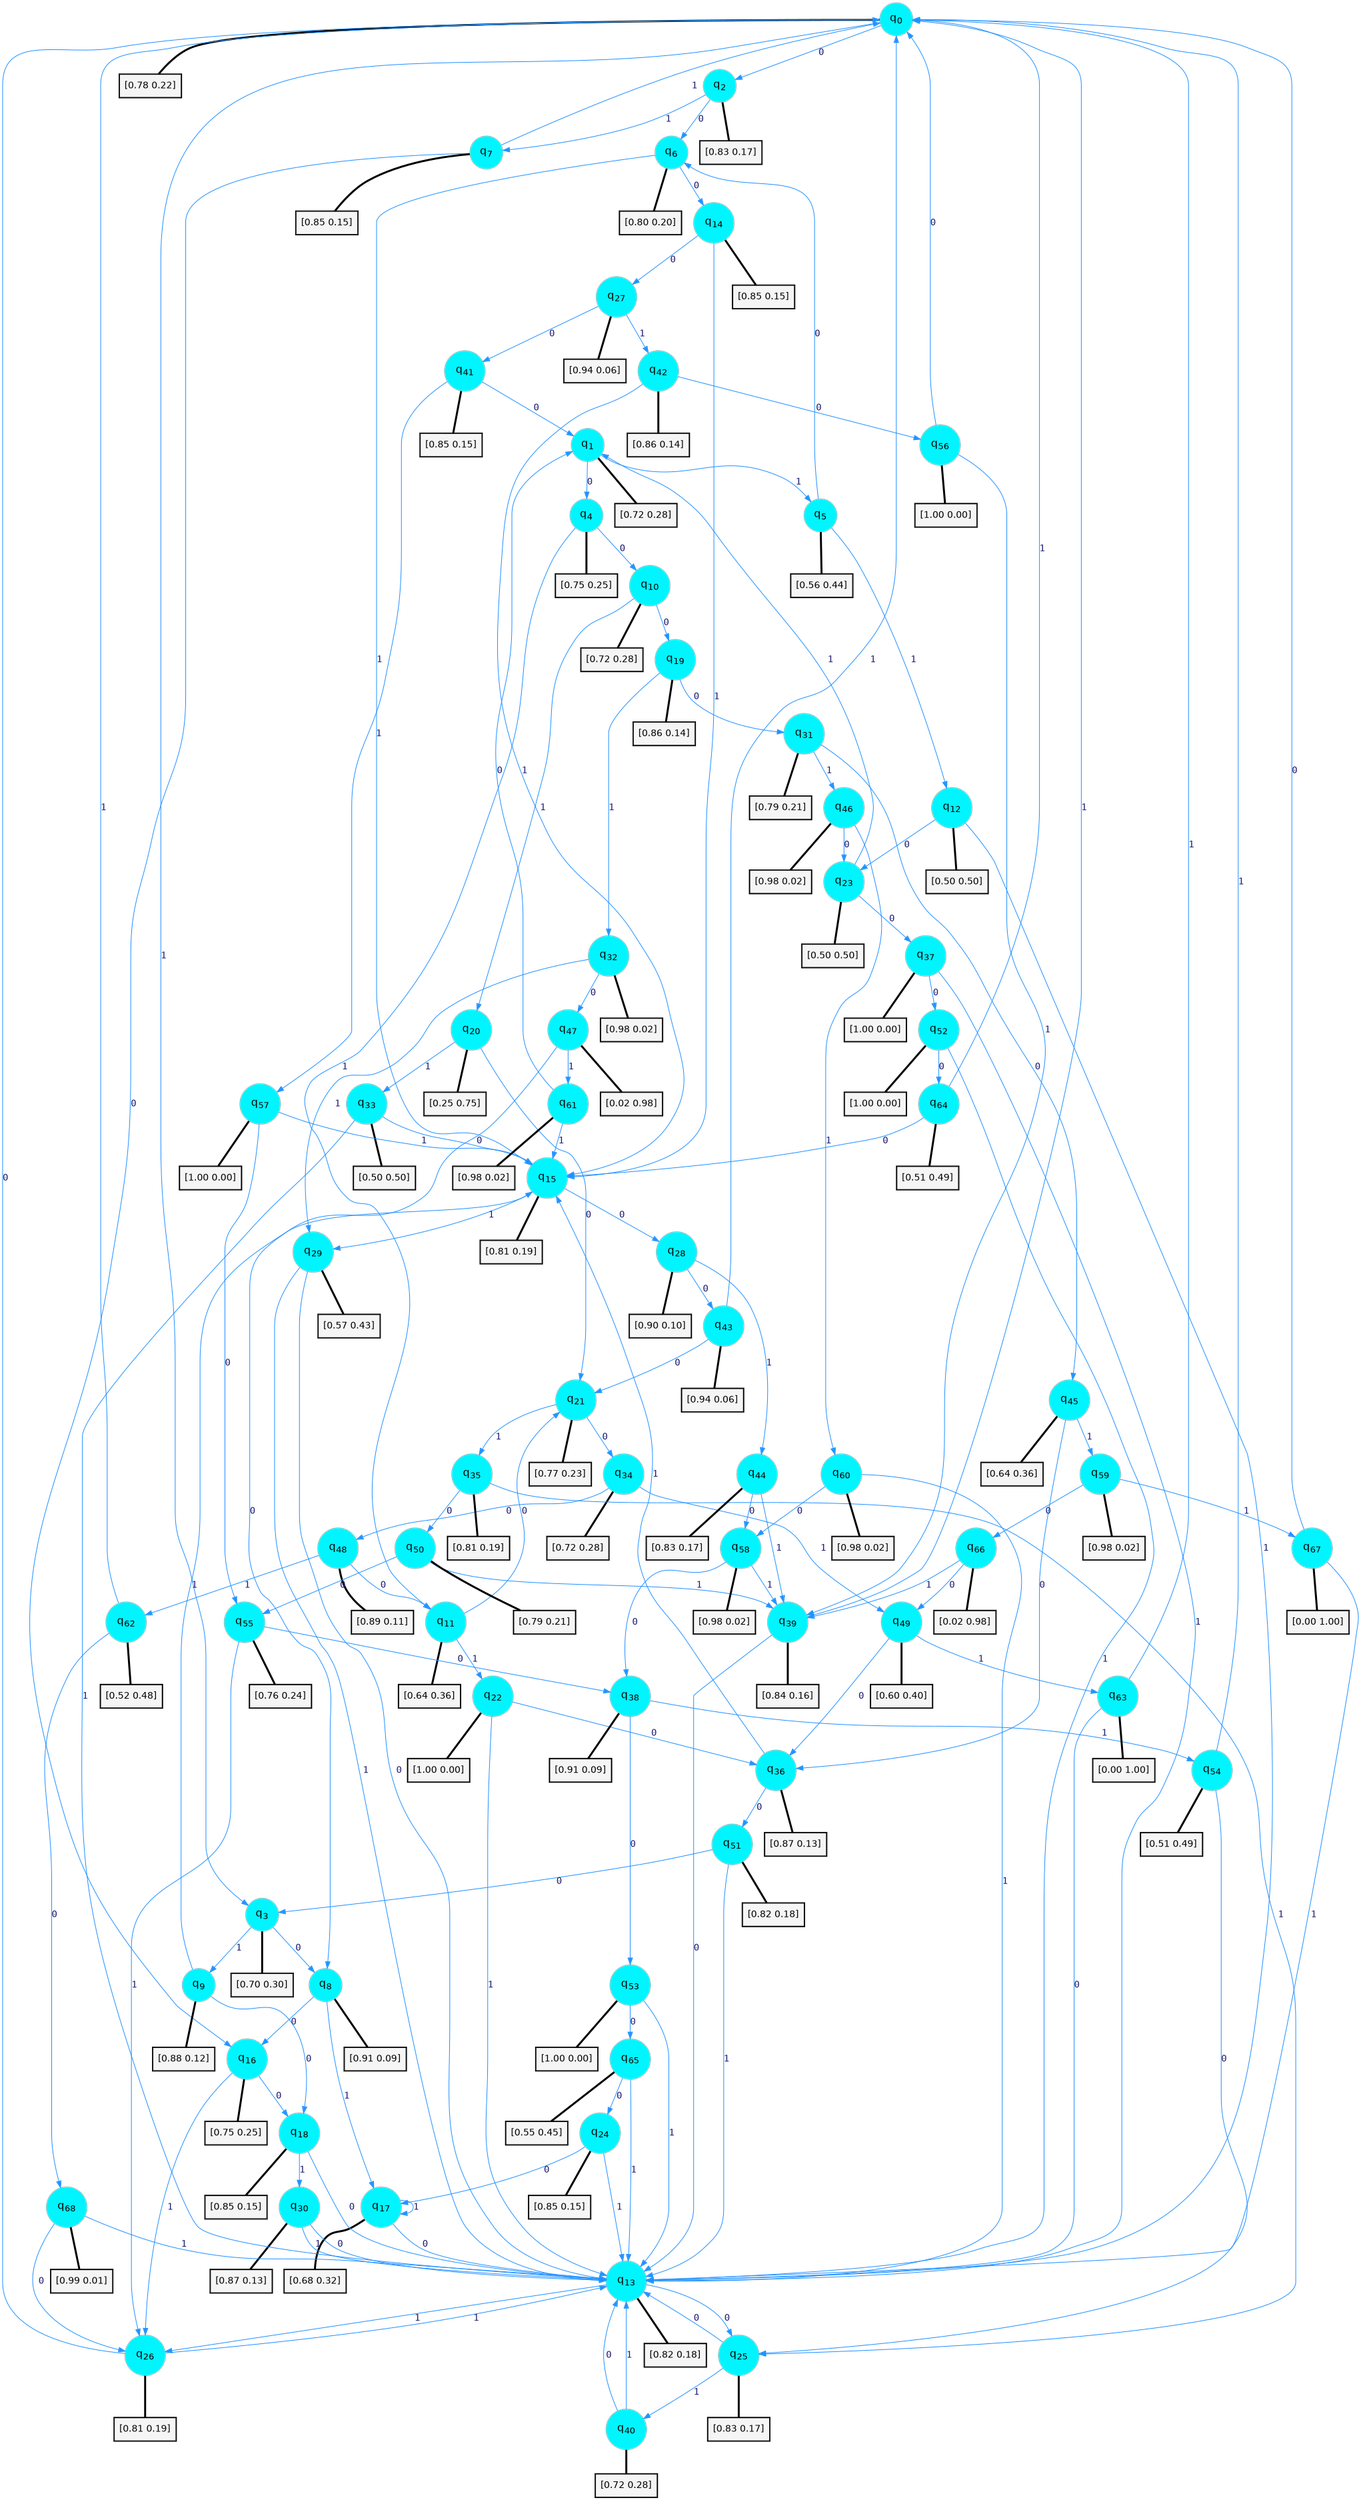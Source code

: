 digraph G {
graph [
bgcolor=transparent, dpi=300, rankdir=TD, size="40,25"];
node [
color=gray, fillcolor=turquoise1, fontcolor=black, fontname=Helvetica, fontsize=16, fontweight=bold, shape=circle, style=filled];
edge [
arrowsize=1, color=dodgerblue1, fontcolor=midnightblue, fontname=courier, fontweight=bold, penwidth=1, style=solid, weight=20];
0[label=<q<SUB>0</SUB>>];
1[label=<q<SUB>1</SUB>>];
2[label=<q<SUB>2</SUB>>];
3[label=<q<SUB>3</SUB>>];
4[label=<q<SUB>4</SUB>>];
5[label=<q<SUB>5</SUB>>];
6[label=<q<SUB>6</SUB>>];
7[label=<q<SUB>7</SUB>>];
8[label=<q<SUB>8</SUB>>];
9[label=<q<SUB>9</SUB>>];
10[label=<q<SUB>10</SUB>>];
11[label=<q<SUB>11</SUB>>];
12[label=<q<SUB>12</SUB>>];
13[label=<q<SUB>13</SUB>>];
14[label=<q<SUB>14</SUB>>];
15[label=<q<SUB>15</SUB>>];
16[label=<q<SUB>16</SUB>>];
17[label=<q<SUB>17</SUB>>];
18[label=<q<SUB>18</SUB>>];
19[label=<q<SUB>19</SUB>>];
20[label=<q<SUB>20</SUB>>];
21[label=<q<SUB>21</SUB>>];
22[label=<q<SUB>22</SUB>>];
23[label=<q<SUB>23</SUB>>];
24[label=<q<SUB>24</SUB>>];
25[label=<q<SUB>25</SUB>>];
26[label=<q<SUB>26</SUB>>];
27[label=<q<SUB>27</SUB>>];
28[label=<q<SUB>28</SUB>>];
29[label=<q<SUB>29</SUB>>];
30[label=<q<SUB>30</SUB>>];
31[label=<q<SUB>31</SUB>>];
32[label=<q<SUB>32</SUB>>];
33[label=<q<SUB>33</SUB>>];
34[label=<q<SUB>34</SUB>>];
35[label=<q<SUB>35</SUB>>];
36[label=<q<SUB>36</SUB>>];
37[label=<q<SUB>37</SUB>>];
38[label=<q<SUB>38</SUB>>];
39[label=<q<SUB>39</SUB>>];
40[label=<q<SUB>40</SUB>>];
41[label=<q<SUB>41</SUB>>];
42[label=<q<SUB>42</SUB>>];
43[label=<q<SUB>43</SUB>>];
44[label=<q<SUB>44</SUB>>];
45[label=<q<SUB>45</SUB>>];
46[label=<q<SUB>46</SUB>>];
47[label=<q<SUB>47</SUB>>];
48[label=<q<SUB>48</SUB>>];
49[label=<q<SUB>49</SUB>>];
50[label=<q<SUB>50</SUB>>];
51[label=<q<SUB>51</SUB>>];
52[label=<q<SUB>52</SUB>>];
53[label=<q<SUB>53</SUB>>];
54[label=<q<SUB>54</SUB>>];
55[label=<q<SUB>55</SUB>>];
56[label=<q<SUB>56</SUB>>];
57[label=<q<SUB>57</SUB>>];
58[label=<q<SUB>58</SUB>>];
59[label=<q<SUB>59</SUB>>];
60[label=<q<SUB>60</SUB>>];
61[label=<q<SUB>61</SUB>>];
62[label=<q<SUB>62</SUB>>];
63[label=<q<SUB>63</SUB>>];
64[label=<q<SUB>64</SUB>>];
65[label=<q<SUB>65</SUB>>];
66[label=<q<SUB>66</SUB>>];
67[label=<q<SUB>67</SUB>>];
68[label=<q<SUB>68</SUB>>];
69[label="[0.78 0.22]", shape=box,fontcolor=black, fontname=Helvetica, fontsize=14, penwidth=2, fillcolor=whitesmoke,color=black];
70[label="[0.72 0.28]", shape=box,fontcolor=black, fontname=Helvetica, fontsize=14, penwidth=2, fillcolor=whitesmoke,color=black];
71[label="[0.83 0.17]", shape=box,fontcolor=black, fontname=Helvetica, fontsize=14, penwidth=2, fillcolor=whitesmoke,color=black];
72[label="[0.70 0.30]", shape=box,fontcolor=black, fontname=Helvetica, fontsize=14, penwidth=2, fillcolor=whitesmoke,color=black];
73[label="[0.75 0.25]", shape=box,fontcolor=black, fontname=Helvetica, fontsize=14, penwidth=2, fillcolor=whitesmoke,color=black];
74[label="[0.56 0.44]", shape=box,fontcolor=black, fontname=Helvetica, fontsize=14, penwidth=2, fillcolor=whitesmoke,color=black];
75[label="[0.80 0.20]", shape=box,fontcolor=black, fontname=Helvetica, fontsize=14, penwidth=2, fillcolor=whitesmoke,color=black];
76[label="[0.85 0.15]", shape=box,fontcolor=black, fontname=Helvetica, fontsize=14, penwidth=2, fillcolor=whitesmoke,color=black];
77[label="[0.91 0.09]", shape=box,fontcolor=black, fontname=Helvetica, fontsize=14, penwidth=2, fillcolor=whitesmoke,color=black];
78[label="[0.88 0.12]", shape=box,fontcolor=black, fontname=Helvetica, fontsize=14, penwidth=2, fillcolor=whitesmoke,color=black];
79[label="[0.72 0.28]", shape=box,fontcolor=black, fontname=Helvetica, fontsize=14, penwidth=2, fillcolor=whitesmoke,color=black];
80[label="[0.64 0.36]", shape=box,fontcolor=black, fontname=Helvetica, fontsize=14, penwidth=2, fillcolor=whitesmoke,color=black];
81[label="[0.50 0.50]", shape=box,fontcolor=black, fontname=Helvetica, fontsize=14, penwidth=2, fillcolor=whitesmoke,color=black];
82[label="[0.82 0.18]", shape=box,fontcolor=black, fontname=Helvetica, fontsize=14, penwidth=2, fillcolor=whitesmoke,color=black];
83[label="[0.85 0.15]", shape=box,fontcolor=black, fontname=Helvetica, fontsize=14, penwidth=2, fillcolor=whitesmoke,color=black];
84[label="[0.81 0.19]", shape=box,fontcolor=black, fontname=Helvetica, fontsize=14, penwidth=2, fillcolor=whitesmoke,color=black];
85[label="[0.75 0.25]", shape=box,fontcolor=black, fontname=Helvetica, fontsize=14, penwidth=2, fillcolor=whitesmoke,color=black];
86[label="[0.68 0.32]", shape=box,fontcolor=black, fontname=Helvetica, fontsize=14, penwidth=2, fillcolor=whitesmoke,color=black];
87[label="[0.85 0.15]", shape=box,fontcolor=black, fontname=Helvetica, fontsize=14, penwidth=2, fillcolor=whitesmoke,color=black];
88[label="[0.86 0.14]", shape=box,fontcolor=black, fontname=Helvetica, fontsize=14, penwidth=2, fillcolor=whitesmoke,color=black];
89[label="[0.25 0.75]", shape=box,fontcolor=black, fontname=Helvetica, fontsize=14, penwidth=2, fillcolor=whitesmoke,color=black];
90[label="[0.77 0.23]", shape=box,fontcolor=black, fontname=Helvetica, fontsize=14, penwidth=2, fillcolor=whitesmoke,color=black];
91[label="[1.00 0.00]", shape=box,fontcolor=black, fontname=Helvetica, fontsize=14, penwidth=2, fillcolor=whitesmoke,color=black];
92[label="[0.50 0.50]", shape=box,fontcolor=black, fontname=Helvetica, fontsize=14, penwidth=2, fillcolor=whitesmoke,color=black];
93[label="[0.85 0.15]", shape=box,fontcolor=black, fontname=Helvetica, fontsize=14, penwidth=2, fillcolor=whitesmoke,color=black];
94[label="[0.83 0.17]", shape=box,fontcolor=black, fontname=Helvetica, fontsize=14, penwidth=2, fillcolor=whitesmoke,color=black];
95[label="[0.81 0.19]", shape=box,fontcolor=black, fontname=Helvetica, fontsize=14, penwidth=2, fillcolor=whitesmoke,color=black];
96[label="[0.94 0.06]", shape=box,fontcolor=black, fontname=Helvetica, fontsize=14, penwidth=2, fillcolor=whitesmoke,color=black];
97[label="[0.90 0.10]", shape=box,fontcolor=black, fontname=Helvetica, fontsize=14, penwidth=2, fillcolor=whitesmoke,color=black];
98[label="[0.57 0.43]", shape=box,fontcolor=black, fontname=Helvetica, fontsize=14, penwidth=2, fillcolor=whitesmoke,color=black];
99[label="[0.87 0.13]", shape=box,fontcolor=black, fontname=Helvetica, fontsize=14, penwidth=2, fillcolor=whitesmoke,color=black];
100[label="[0.79 0.21]", shape=box,fontcolor=black, fontname=Helvetica, fontsize=14, penwidth=2, fillcolor=whitesmoke,color=black];
101[label="[0.98 0.02]", shape=box,fontcolor=black, fontname=Helvetica, fontsize=14, penwidth=2, fillcolor=whitesmoke,color=black];
102[label="[0.50 0.50]", shape=box,fontcolor=black, fontname=Helvetica, fontsize=14, penwidth=2, fillcolor=whitesmoke,color=black];
103[label="[0.72 0.28]", shape=box,fontcolor=black, fontname=Helvetica, fontsize=14, penwidth=2, fillcolor=whitesmoke,color=black];
104[label="[0.81 0.19]", shape=box,fontcolor=black, fontname=Helvetica, fontsize=14, penwidth=2, fillcolor=whitesmoke,color=black];
105[label="[0.87 0.13]", shape=box,fontcolor=black, fontname=Helvetica, fontsize=14, penwidth=2, fillcolor=whitesmoke,color=black];
106[label="[1.00 0.00]", shape=box,fontcolor=black, fontname=Helvetica, fontsize=14, penwidth=2, fillcolor=whitesmoke,color=black];
107[label="[0.91 0.09]", shape=box,fontcolor=black, fontname=Helvetica, fontsize=14, penwidth=2, fillcolor=whitesmoke,color=black];
108[label="[0.84 0.16]", shape=box,fontcolor=black, fontname=Helvetica, fontsize=14, penwidth=2, fillcolor=whitesmoke,color=black];
109[label="[0.72 0.28]", shape=box,fontcolor=black, fontname=Helvetica, fontsize=14, penwidth=2, fillcolor=whitesmoke,color=black];
110[label="[0.85 0.15]", shape=box,fontcolor=black, fontname=Helvetica, fontsize=14, penwidth=2, fillcolor=whitesmoke,color=black];
111[label="[0.86 0.14]", shape=box,fontcolor=black, fontname=Helvetica, fontsize=14, penwidth=2, fillcolor=whitesmoke,color=black];
112[label="[0.94 0.06]", shape=box,fontcolor=black, fontname=Helvetica, fontsize=14, penwidth=2, fillcolor=whitesmoke,color=black];
113[label="[0.83 0.17]", shape=box,fontcolor=black, fontname=Helvetica, fontsize=14, penwidth=2, fillcolor=whitesmoke,color=black];
114[label="[0.64 0.36]", shape=box,fontcolor=black, fontname=Helvetica, fontsize=14, penwidth=2, fillcolor=whitesmoke,color=black];
115[label="[0.98 0.02]", shape=box,fontcolor=black, fontname=Helvetica, fontsize=14, penwidth=2, fillcolor=whitesmoke,color=black];
116[label="[0.02 0.98]", shape=box,fontcolor=black, fontname=Helvetica, fontsize=14, penwidth=2, fillcolor=whitesmoke,color=black];
117[label="[0.89 0.11]", shape=box,fontcolor=black, fontname=Helvetica, fontsize=14, penwidth=2, fillcolor=whitesmoke,color=black];
118[label="[0.60 0.40]", shape=box,fontcolor=black, fontname=Helvetica, fontsize=14, penwidth=2, fillcolor=whitesmoke,color=black];
119[label="[0.79 0.21]", shape=box,fontcolor=black, fontname=Helvetica, fontsize=14, penwidth=2, fillcolor=whitesmoke,color=black];
120[label="[0.82 0.18]", shape=box,fontcolor=black, fontname=Helvetica, fontsize=14, penwidth=2, fillcolor=whitesmoke,color=black];
121[label="[1.00 0.00]", shape=box,fontcolor=black, fontname=Helvetica, fontsize=14, penwidth=2, fillcolor=whitesmoke,color=black];
122[label="[1.00 0.00]", shape=box,fontcolor=black, fontname=Helvetica, fontsize=14, penwidth=2, fillcolor=whitesmoke,color=black];
123[label="[0.51 0.49]", shape=box,fontcolor=black, fontname=Helvetica, fontsize=14, penwidth=2, fillcolor=whitesmoke,color=black];
124[label="[0.76 0.24]", shape=box,fontcolor=black, fontname=Helvetica, fontsize=14, penwidth=2, fillcolor=whitesmoke,color=black];
125[label="[1.00 0.00]", shape=box,fontcolor=black, fontname=Helvetica, fontsize=14, penwidth=2, fillcolor=whitesmoke,color=black];
126[label="[1.00 0.00]", shape=box,fontcolor=black, fontname=Helvetica, fontsize=14, penwidth=2, fillcolor=whitesmoke,color=black];
127[label="[0.98 0.02]", shape=box,fontcolor=black, fontname=Helvetica, fontsize=14, penwidth=2, fillcolor=whitesmoke,color=black];
128[label="[0.98 0.02]", shape=box,fontcolor=black, fontname=Helvetica, fontsize=14, penwidth=2, fillcolor=whitesmoke,color=black];
129[label="[0.98 0.02]", shape=box,fontcolor=black, fontname=Helvetica, fontsize=14, penwidth=2, fillcolor=whitesmoke,color=black];
130[label="[0.98 0.02]", shape=box,fontcolor=black, fontname=Helvetica, fontsize=14, penwidth=2, fillcolor=whitesmoke,color=black];
131[label="[0.52 0.48]", shape=box,fontcolor=black, fontname=Helvetica, fontsize=14, penwidth=2, fillcolor=whitesmoke,color=black];
132[label="[0.00 1.00]", shape=box,fontcolor=black, fontname=Helvetica, fontsize=14, penwidth=2, fillcolor=whitesmoke,color=black];
133[label="[0.51 0.49]", shape=box,fontcolor=black, fontname=Helvetica, fontsize=14, penwidth=2, fillcolor=whitesmoke,color=black];
134[label="[0.55 0.45]", shape=box,fontcolor=black, fontname=Helvetica, fontsize=14, penwidth=2, fillcolor=whitesmoke,color=black];
135[label="[0.02 0.98]", shape=box,fontcolor=black, fontname=Helvetica, fontsize=14, penwidth=2, fillcolor=whitesmoke,color=black];
136[label="[0.00 1.00]", shape=box,fontcolor=black, fontname=Helvetica, fontsize=14, penwidth=2, fillcolor=whitesmoke,color=black];
137[label="[0.99 0.01]", shape=box,fontcolor=black, fontname=Helvetica, fontsize=14, penwidth=2, fillcolor=whitesmoke,color=black];
0->2 [label=0];
0->3 [label=1];
0->69 [arrowhead=none, penwidth=3,color=black];
1->4 [label=0];
1->5 [label=1];
1->70 [arrowhead=none, penwidth=3,color=black];
2->6 [label=0];
2->7 [label=1];
2->71 [arrowhead=none, penwidth=3,color=black];
3->8 [label=0];
3->9 [label=1];
3->72 [arrowhead=none, penwidth=3,color=black];
4->10 [label=0];
4->11 [label=1];
4->73 [arrowhead=none, penwidth=3,color=black];
5->6 [label=0];
5->12 [label=1];
5->74 [arrowhead=none, penwidth=3,color=black];
6->14 [label=0];
6->15 [label=1];
6->75 [arrowhead=none, penwidth=3,color=black];
7->16 [label=0];
7->0 [label=1];
7->76 [arrowhead=none, penwidth=3,color=black];
8->16 [label=0];
8->17 [label=1];
8->77 [arrowhead=none, penwidth=3,color=black];
9->18 [label=0];
9->15 [label=1];
9->78 [arrowhead=none, penwidth=3,color=black];
10->19 [label=0];
10->20 [label=1];
10->79 [arrowhead=none, penwidth=3,color=black];
11->21 [label=0];
11->22 [label=1];
11->80 [arrowhead=none, penwidth=3,color=black];
12->23 [label=0];
12->13 [label=1];
12->81 [arrowhead=none, penwidth=3,color=black];
13->25 [label=0];
13->26 [label=1];
13->82 [arrowhead=none, penwidth=3,color=black];
14->27 [label=0];
14->15 [label=1];
14->83 [arrowhead=none, penwidth=3,color=black];
15->28 [label=0];
15->29 [label=1];
15->84 [arrowhead=none, penwidth=3,color=black];
16->18 [label=0];
16->26 [label=1];
16->85 [arrowhead=none, penwidth=3,color=black];
17->13 [label=0];
17->17 [label=1];
17->86 [arrowhead=none, penwidth=3,color=black];
18->13 [label=0];
18->30 [label=1];
18->87 [arrowhead=none, penwidth=3,color=black];
19->31 [label=0];
19->32 [label=1];
19->88 [arrowhead=none, penwidth=3,color=black];
20->21 [label=0];
20->33 [label=1];
20->89 [arrowhead=none, penwidth=3,color=black];
21->34 [label=0];
21->35 [label=1];
21->90 [arrowhead=none, penwidth=3,color=black];
22->36 [label=0];
22->13 [label=1];
22->91 [arrowhead=none, penwidth=3,color=black];
23->37 [label=0];
23->1 [label=1];
23->92 [arrowhead=none, penwidth=3,color=black];
24->17 [label=0];
24->13 [label=1];
24->93 [arrowhead=none, penwidth=3,color=black];
25->13 [label=0];
25->40 [label=1];
25->94 [arrowhead=none, penwidth=3,color=black];
26->0 [label=0];
26->13 [label=1];
26->95 [arrowhead=none, penwidth=3,color=black];
27->41 [label=0];
27->42 [label=1];
27->96 [arrowhead=none, penwidth=3,color=black];
28->43 [label=0];
28->44 [label=1];
28->97 [arrowhead=none, penwidth=3,color=black];
29->13 [label=0];
29->13 [label=1];
29->98 [arrowhead=none, penwidth=3,color=black];
30->13 [label=0];
30->13 [label=1];
30->99 [arrowhead=none, penwidth=3,color=black];
31->45 [label=0];
31->46 [label=1];
31->100 [arrowhead=none, penwidth=3,color=black];
32->47 [label=0];
32->29 [label=1];
32->101 [arrowhead=none, penwidth=3,color=black];
33->15 [label=0];
33->13 [label=1];
33->102 [arrowhead=none, penwidth=3,color=black];
34->48 [label=0];
34->49 [label=1];
34->103 [arrowhead=none, penwidth=3,color=black];
35->50 [label=0];
35->25 [label=1];
35->104 [arrowhead=none, penwidth=3,color=black];
36->51 [label=0];
36->15 [label=1];
36->105 [arrowhead=none, penwidth=3,color=black];
37->52 [label=0];
37->13 [label=1];
37->106 [arrowhead=none, penwidth=3,color=black];
38->53 [label=0];
38->54 [label=1];
38->107 [arrowhead=none, penwidth=3,color=black];
39->13 [label=0];
39->0 [label=1];
39->108 [arrowhead=none, penwidth=3,color=black];
40->13 [label=0];
40->13 [label=1];
40->109 [arrowhead=none, penwidth=3,color=black];
41->1 [label=0];
41->57 [label=1];
41->110 [arrowhead=none, penwidth=3,color=black];
42->56 [label=0];
42->15 [label=1];
42->111 [arrowhead=none, penwidth=3,color=black];
43->21 [label=0];
43->0 [label=1];
43->112 [arrowhead=none, penwidth=3,color=black];
44->58 [label=0];
44->39 [label=1];
44->113 [arrowhead=none, penwidth=3,color=black];
45->36 [label=0];
45->59 [label=1];
45->114 [arrowhead=none, penwidth=3,color=black];
46->23 [label=0];
46->60 [label=1];
46->115 [arrowhead=none, penwidth=3,color=black];
47->8 [label=0];
47->61 [label=1];
47->116 [arrowhead=none, penwidth=3,color=black];
48->11 [label=0];
48->62 [label=1];
48->117 [arrowhead=none, penwidth=3,color=black];
49->36 [label=0];
49->63 [label=1];
49->118 [arrowhead=none, penwidth=3,color=black];
50->55 [label=0];
50->39 [label=1];
50->119 [arrowhead=none, penwidth=3,color=black];
51->3 [label=0];
51->13 [label=1];
51->120 [arrowhead=none, penwidth=3,color=black];
52->64 [label=0];
52->13 [label=1];
52->121 [arrowhead=none, penwidth=3,color=black];
53->65 [label=0];
53->13 [label=1];
53->122 [arrowhead=none, penwidth=3,color=black];
54->25 [label=0];
54->0 [label=1];
54->123 [arrowhead=none, penwidth=3,color=black];
55->38 [label=0];
55->26 [label=1];
55->124 [arrowhead=none, penwidth=3,color=black];
56->0 [label=0];
56->39 [label=1];
56->125 [arrowhead=none, penwidth=3,color=black];
57->55 [label=0];
57->15 [label=1];
57->126 [arrowhead=none, penwidth=3,color=black];
58->38 [label=0];
58->39 [label=1];
58->127 [arrowhead=none, penwidth=3,color=black];
59->66 [label=0];
59->67 [label=1];
59->128 [arrowhead=none, penwidth=3,color=black];
60->58 [label=0];
60->13 [label=1];
60->129 [arrowhead=none, penwidth=3,color=black];
61->1 [label=0];
61->15 [label=1];
61->130 [arrowhead=none, penwidth=3,color=black];
62->68 [label=0];
62->0 [label=1];
62->131 [arrowhead=none, penwidth=3,color=black];
63->13 [label=0];
63->0 [label=1];
63->132 [arrowhead=none, penwidth=3,color=black];
64->15 [label=0];
64->0 [label=1];
64->133 [arrowhead=none, penwidth=3,color=black];
65->24 [label=0];
65->13 [label=1];
65->134 [arrowhead=none, penwidth=3,color=black];
66->49 [label=0];
66->39 [label=1];
66->135 [arrowhead=none, penwidth=3,color=black];
67->0 [label=0];
67->13 [label=1];
67->136 [arrowhead=none, penwidth=3,color=black];
68->26 [label=0];
68->13 [label=1];
68->137 [arrowhead=none, penwidth=3,color=black];
}
